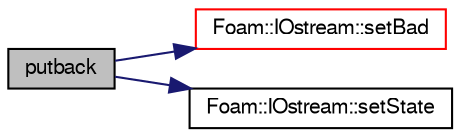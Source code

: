 digraph "putback"
{
  bgcolor="transparent";
  edge [fontname="FreeSans",fontsize="10",labelfontname="FreeSans",labelfontsize="10"];
  node [fontname="FreeSans",fontsize="10",shape=record];
  rankdir="LR";
  Node5050 [label="putback",height=0.2,width=0.4,color="black", fillcolor="grey75", style="filled", fontcolor="black"];
  Node5050 -> Node5051 [color="midnightblue",fontsize="10",style="solid",fontname="FreeSans"];
  Node5051 [label="Foam::IOstream::setBad",height=0.2,width=0.4,color="red",URL="$a26226.html#a638b33dd25b3cd8ea7e846f04fd6a6a3",tooltip="Set stream to be bad. "];
  Node5050 -> Node5054 [color="midnightblue",fontsize="10",style="solid",fontname="FreeSans"];
  Node5054 [label="Foam::IOstream::setState",height=0.2,width=0.4,color="black",URL="$a26226.html#a51188247e01c19b4d92ee8c9f3774b8e",tooltip="Set stream state. "];
}
